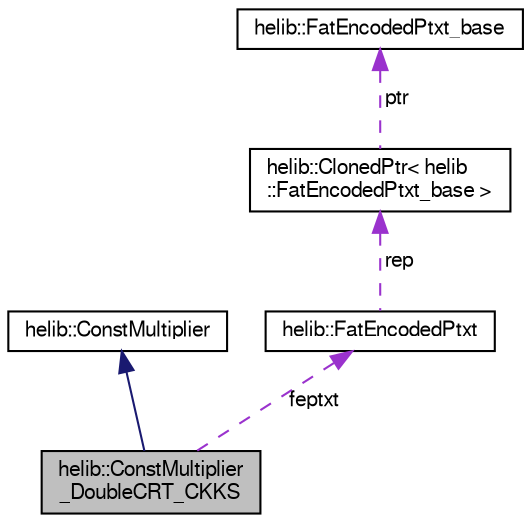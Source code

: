 digraph "helib::ConstMultiplier_DoubleCRT_CKKS"
{
  edge [fontname="FreeSans",fontsize="10",labelfontname="FreeSans",labelfontsize="10"];
  node [fontname="FreeSans",fontsize="10",shape=record];
  Node2 [label="helib::ConstMultiplier\l_DoubleCRT_CKKS",height=0.2,width=0.4,color="black", fillcolor="grey75", style="filled", fontcolor="black"];
  Node3 -> Node2 [dir="back",color="midnightblue",fontsize="10",style="solid"];
  Node3 [label="helib::ConstMultiplier",height=0.2,width=0.4,color="black", fillcolor="white", style="filled",URL="$structhelib_1_1_const_multiplier.html"];
  Node4 -> Node2 [dir="back",color="darkorchid3",fontsize="10",style="dashed",label=" feptxt" ];
  Node4 [label="helib::FatEncodedPtxt",height=0.2,width=0.4,color="black", fillcolor="white", style="filled",URL="$classhelib_1_1_fat_encoded_ptxt.html"];
  Node5 -> Node4 [dir="back",color="darkorchid3",fontsize="10",style="dashed",label=" rep" ];
  Node5 [label="helib::ClonedPtr\< helib\l::FatEncodedPtxt_base \>",height=0.2,width=0.4,color="black", fillcolor="white", style="filled",URL="$classhelib_1_1_cloned_ptr.html"];
  Node6 -> Node5 [dir="back",color="darkorchid3",fontsize="10",style="dashed",label=" ptr" ];
  Node6 [label="helib::FatEncodedPtxt_base",height=0.2,width=0.4,color="black", fillcolor="white", style="filled",URL="$classhelib_1_1_fat_encoded_ptxt__base.html"];
}
